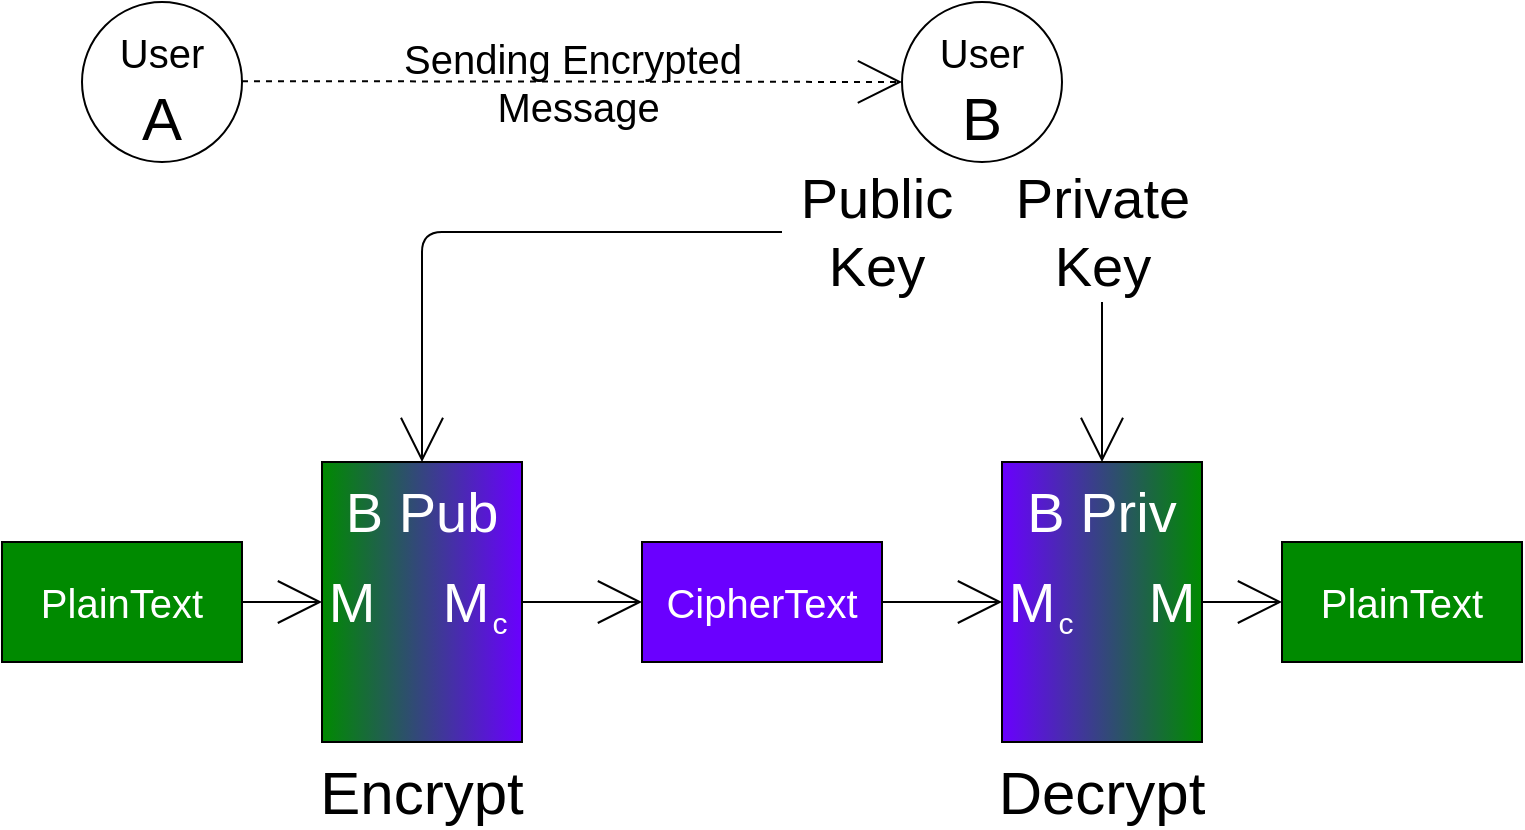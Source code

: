 <mxfile>
    <diagram id="IQcNt7d0GL9nzboCtnSe" name="Page-1">
        <mxGraphModel dx="943" dy="2358" grid="1" gridSize="10" guides="1" tooltips="1" connect="1" arrows="1" fold="1" page="1" pageScale="1" pageWidth="850" pageHeight="1100" math="0" shadow="0">
            <root>
                <mxCell id="0"/>
                <mxCell id="1" parent="0"/>
                <mxCell id="12" style="edgeStyle=none;html=1;exitX=1;exitY=0.5;exitDx=0;exitDy=0;entryX=0;entryY=0.5;entryDx=0;entryDy=0;fontSize=28;endArrow=open;endFill=0;endSize=20;" parent="1" source="2" target="3" edge="1">
                    <mxGeometry relative="1" as="geometry"/>
                </mxCell>
                <mxCell id="2" value="PlainText" style="rounded=0;whiteSpace=wrap;html=1;fontSize=20;fillColor=#008a00;fontColor=#ffffff;strokeColor=#000000;" parent="1" vertex="1">
                    <mxGeometry y="100" width="120" height="60" as="geometry"/>
                </mxCell>
                <mxCell id="13" style="edgeStyle=none;html=1;exitX=1;exitY=0.5;exitDx=0;exitDy=0;entryX=0;entryY=0.5;entryDx=0;entryDy=0;fontSize=28;endArrow=open;endFill=0;endSize=20;" parent="1" source="3" target="5" edge="1">
                    <mxGeometry relative="1" as="geometry"/>
                </mxCell>
                <mxCell id="3" value="" style="rounded=0;whiteSpace=wrap;html=1;fontSize=20;fillColor=#6a00ff;fontColor=#ffffff;strokeColor=#000000;gradientDirection=west;gradientColor=#008A00;" parent="1" vertex="1">
                    <mxGeometry x="160" y="60" width="100" height="140" as="geometry"/>
                </mxCell>
                <mxCell id="23" style="edgeStyle=none;html=1;exitX=1;exitY=0.5;exitDx=0;exitDy=0;entryX=0;entryY=0.5;entryDx=0;entryDy=0;fontSize=28;endArrow=open;endFill=0;endSize=20;" parent="1" source="5" target="22" edge="1">
                    <mxGeometry relative="1" as="geometry"/>
                </mxCell>
                <mxCell id="5" value="CipherText" style="rounded=0;whiteSpace=wrap;html=1;fontSize=20;fillColor=#6a00ff;fontColor=#ffffff;strokeColor=#000000;" parent="1" vertex="1">
                    <mxGeometry x="320" y="100" width="120" height="60" as="geometry"/>
                </mxCell>
                <mxCell id="6" value="PlainText" style="rounded=0;whiteSpace=wrap;html=1;fontSize=20;fillColor=#008a00;fontColor=#ffffff;strokeColor=#000000;" parent="1" vertex="1">
                    <mxGeometry x="640" y="100" width="120" height="60" as="geometry"/>
                </mxCell>
                <mxCell id="10" value="B Pub" style="text;html=1;strokeColor=none;fillColor=none;align=center;verticalAlign=middle;whiteSpace=wrap;rounded=0;fontSize=28;fontColor=#FFFFFF;" parent="1" vertex="1">
                    <mxGeometry x="160" y="70" width="100" height="30" as="geometry"/>
                </mxCell>
                <mxCell id="11" value="M" style="text;html=1;strokeColor=none;fillColor=none;align=center;verticalAlign=middle;whiteSpace=wrap;rounded=0;fontSize=28;fontColor=#FFFFFF;" parent="1" vertex="1">
                    <mxGeometry x="160" y="115" width="30" height="30" as="geometry"/>
                </mxCell>
                <mxCell id="19" style="edgeStyle=orthogonalEdgeStyle;html=1;exitX=0;exitY=0.5;exitDx=0;exitDy=0;entryX=0.5;entryY=0;entryDx=0;entryDy=0;fontSize=28;endArrow=open;endFill=0;endSize=20;" parent="1" target="3" edge="1" source="43">
                    <mxGeometry relative="1" as="geometry">
                        <mxPoint x="210.0" y="20" as="sourcePoint"/>
                    </mxGeometry>
                </mxCell>
                <mxCell id="30" style="edgeStyle=none;html=1;exitX=1;exitY=0.5;exitDx=0;exitDy=0;entryX=0;entryY=0.5;entryDx=0;entryDy=0;fontSize=15;endArrow=open;endFill=0;endSize=20;" parent="1" source="22" target="6" edge="1">
                    <mxGeometry relative="1" as="geometry"/>
                </mxCell>
                <mxCell id="22" value="" style="rounded=0;whiteSpace=wrap;html=1;fontSize=20;fillColor=#6a00ff;fontColor=#ffffff;strokeColor=#000000;gradientDirection=east;gradientColor=#008A00;" parent="1" vertex="1">
                    <mxGeometry x="500" y="60" width="100" height="140" as="geometry"/>
                </mxCell>
                <mxCell id="31" style="edgeStyle=orthogonalEdgeStyle;html=1;exitX=0.5;exitY=1;exitDx=0;exitDy=0;fontSize=15;endArrow=open;endFill=0;endSize=20;entryX=0.5;entryY=0;entryDx=0;entryDy=0;" parent="1" target="22" edge="1" source="45">
                    <mxGeometry relative="1" as="geometry">
                        <mxPoint x="520" y="40" as="targetPoint"/>
                        <mxPoint x="550" y="20" as="sourcePoint"/>
                    </mxGeometry>
                </mxCell>
                <mxCell id="26" value="B Priv" style="text;html=1;strokeColor=none;fillColor=none;align=center;verticalAlign=middle;whiteSpace=wrap;rounded=0;fontSize=28;fontColor=#FFFFFF;" parent="1" vertex="1">
                    <mxGeometry x="500" y="70" width="100" height="30" as="geometry"/>
                </mxCell>
                <mxCell id="32" value="Encrypt" style="text;html=1;strokeColor=none;fillColor=none;align=center;verticalAlign=middle;whiteSpace=wrap;rounded=0;fontSize=30;" parent="1" vertex="1">
                    <mxGeometry x="180" y="210" width="60" height="30" as="geometry"/>
                </mxCell>
                <mxCell id="33" value="Decrypt" style="text;html=1;strokeColor=none;fillColor=none;align=center;verticalAlign=middle;whiteSpace=wrap;rounded=0;fontSize=30;" parent="1" vertex="1">
                    <mxGeometry x="520" y="210" width="60" height="30" as="geometry"/>
                </mxCell>
                <mxCell id="35" value="M" style="text;html=1;strokeColor=none;fillColor=none;align=center;verticalAlign=middle;whiteSpace=wrap;rounded=0;fontSize=28;fontColor=#FFFFFF;" parent="1" vertex="1">
                    <mxGeometry x="217" y="115" width="30" height="30" as="geometry"/>
                </mxCell>
                <mxCell id="36" value="c" style="text;html=1;strokeColor=none;fillColor=none;align=center;verticalAlign=middle;whiteSpace=wrap;rounded=0;fontSize=15;fontColor=#FFFFFF;" parent="1" vertex="1">
                    <mxGeometry x="240" y="130" width="18" height="20" as="geometry"/>
                </mxCell>
                <mxCell id="37" value="M" style="text;html=1;strokeColor=none;fillColor=none;align=center;verticalAlign=middle;whiteSpace=wrap;rounded=0;fontSize=28;fontColor=#FFFFFF;" parent="1" vertex="1">
                    <mxGeometry x="500" y="115" width="30" height="30" as="geometry"/>
                </mxCell>
                <mxCell id="38" value="c" style="text;html=1;strokeColor=none;fillColor=none;align=center;verticalAlign=middle;whiteSpace=wrap;rounded=0;fontSize=15;fontColor=#FFFFFF;" parent="1" vertex="1">
                    <mxGeometry x="523" y="130" width="18" height="20" as="geometry"/>
                </mxCell>
                <mxCell id="39" value="M" style="text;html=1;strokeColor=none;fillColor=none;align=center;verticalAlign=middle;whiteSpace=wrap;rounded=0;fontSize=28;fontColor=#FFFFFF;" parent="1" vertex="1">
                    <mxGeometry x="570" y="115" width="30" height="30" as="geometry"/>
                </mxCell>
                <mxCell id="41" value="&lt;font style=&quot;font-size: 20px&quot;&gt;User&lt;br&gt;&lt;/font&gt;B" style="ellipse;whiteSpace=wrap;html=1;aspect=fixed;fontSize=30;" vertex="1" parent="1">
                    <mxGeometry x="450" y="-170" width="80" height="80" as="geometry"/>
                </mxCell>
                <mxCell id="43" value="Public Key" style="text;html=1;strokeColor=none;fillColor=none;align=center;verticalAlign=middle;whiteSpace=wrap;rounded=0;fontSize=28;" vertex="1" parent="1">
                    <mxGeometry x="390" y="-90" width="95" height="70" as="geometry"/>
                </mxCell>
                <mxCell id="45" value="Private&lt;br&gt;Key" style="text;html=1;strokeColor=none;fillColor=none;align=center;verticalAlign=middle;whiteSpace=wrap;rounded=0;fontSize=28;" vertex="1" parent="1">
                    <mxGeometry x="502.5" y="-90" width="95" height="70" as="geometry"/>
                </mxCell>
                <mxCell id="46" value="&lt;font style=&quot;font-size: 20px&quot;&gt;User&lt;br&gt;&lt;/font&gt;A" style="ellipse;whiteSpace=wrap;html=1;aspect=fixed;fontSize=30;" vertex="1" parent="1">
                    <mxGeometry x="40" y="-170" width="80" height="80" as="geometry"/>
                </mxCell>
                <mxCell id="50" value="Sending Encrypted&lt;br&gt;&amp;nbsp;Message" style="edgeStyle=none;html=1;exitX=1;exitY=0.5;exitDx=0;exitDy=0;entryX=0;entryY=0.5;entryDx=0;entryDy=0;fontSize=20;endArrow=open;endFill=0;endSize=20;dashed=1;labelBackgroundColor=none;" edge="1" parent="1" target="41">
                    <mxGeometry relative="1" as="geometry">
                        <mxPoint x="120" y="-130.42" as="sourcePoint"/>
                        <mxPoint x="180" y="-130.42" as="targetPoint"/>
                    </mxGeometry>
                </mxCell>
            </root>
        </mxGraphModel>
    </diagram>
</mxfile>